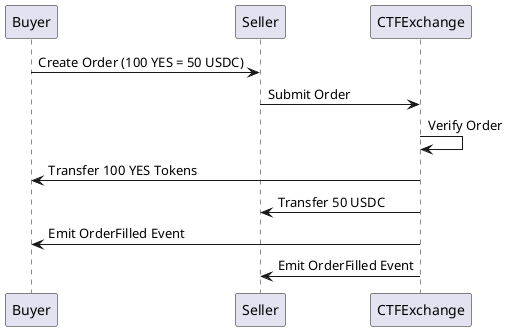 @startuml

participant Buyer
participant Seller
participant CTFExchange

Buyer -> Seller: Create Order (100 YES = 50 USDC)
Seller -> CTFExchange: Submit Order
CTFExchange -> CTFExchange: Verify Order
CTFExchange -> Buyer: Transfer 100 YES Tokens
CTFExchange -> Seller: Transfer 50 USDC
CTFExchange -> Buyer: Emit OrderFilled Event
CTFExchange -> Seller: Emit OrderFilled Event

@enduml
